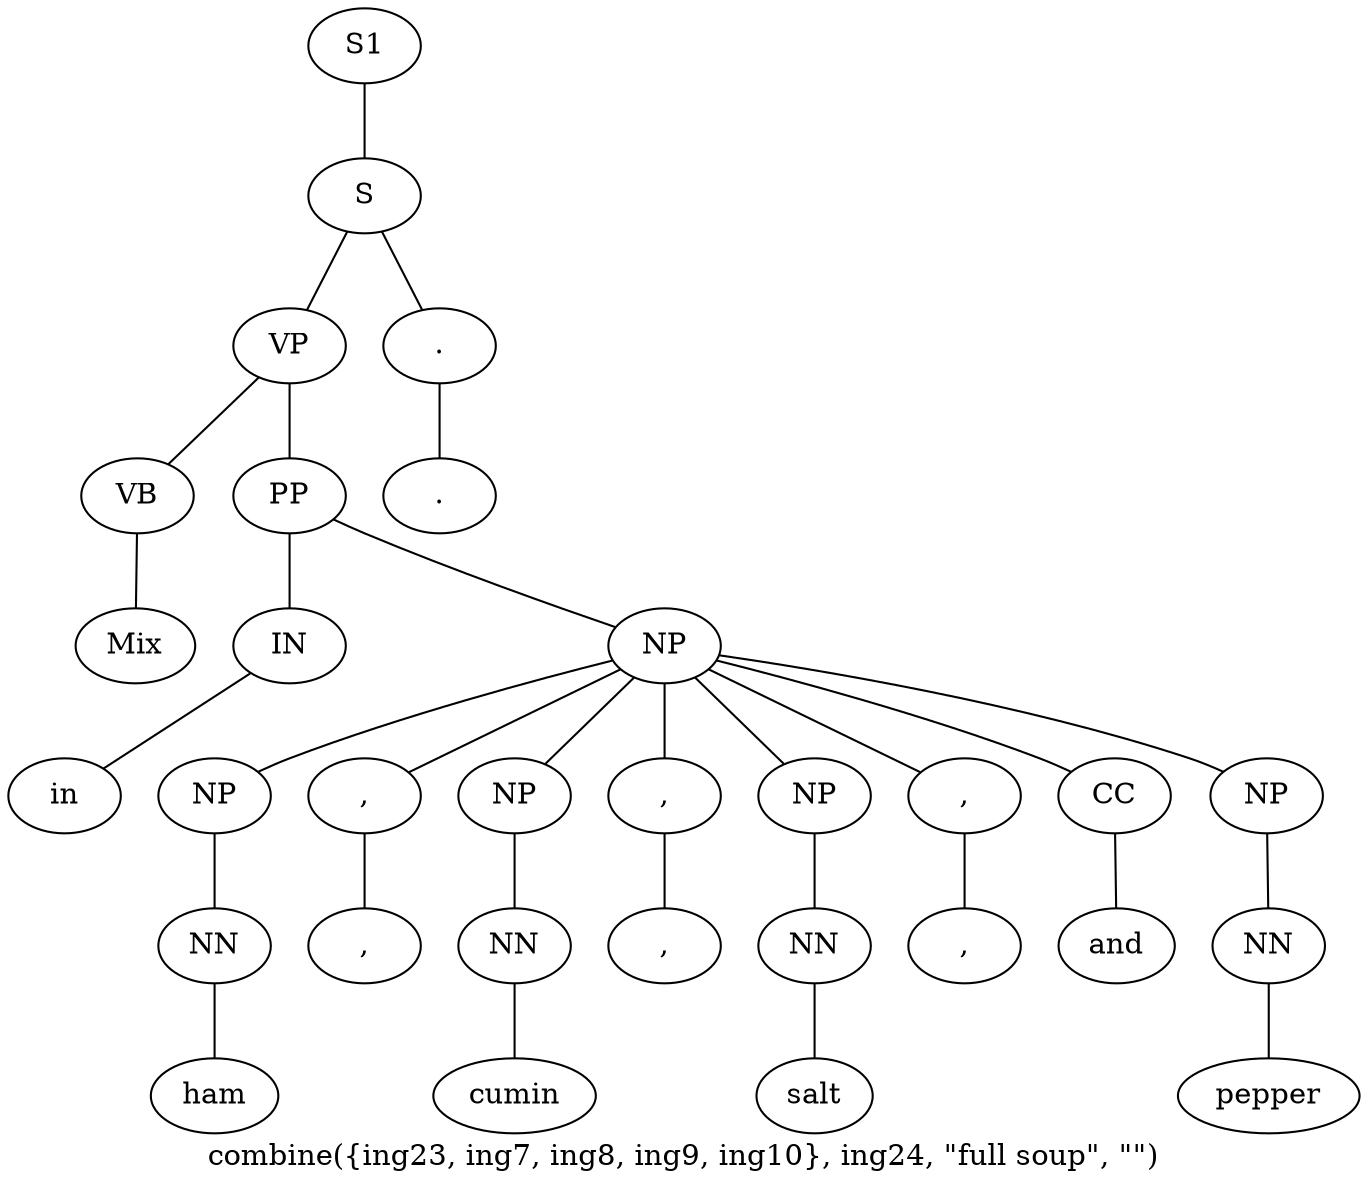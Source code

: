 graph SyntaxGraph {
	label = "combine({ing23, ing7, ing8, ing9, ing10}, ing24, \"full soup\", \"\")";
	Node0 [label="S1"];
	Node1 [label="S"];
	Node2 [label="VP"];
	Node3 [label="VB"];
	Node4 [label="Mix"];
	Node5 [label="PP"];
	Node6 [label="IN"];
	Node7 [label="in"];
	Node8 [label="NP"];
	Node9 [label="NP"];
	Node10 [label="NN"];
	Node11 [label="ham"];
	Node12 [label=","];
	Node13 [label=","];
	Node14 [label="NP"];
	Node15 [label="NN"];
	Node16 [label="cumin"];
	Node17 [label=","];
	Node18 [label=","];
	Node19 [label="NP"];
	Node20 [label="NN"];
	Node21 [label="salt"];
	Node22 [label=","];
	Node23 [label=","];
	Node24 [label="CC"];
	Node25 [label="and"];
	Node26 [label="NP"];
	Node27 [label="NN"];
	Node28 [label="pepper"];
	Node29 [label="."];
	Node30 [label="."];

	Node0 -- Node1;
	Node1 -- Node2;
	Node1 -- Node29;
	Node2 -- Node3;
	Node2 -- Node5;
	Node3 -- Node4;
	Node5 -- Node6;
	Node5 -- Node8;
	Node6 -- Node7;
	Node8 -- Node9;
	Node8 -- Node12;
	Node8 -- Node14;
	Node8 -- Node17;
	Node8 -- Node19;
	Node8 -- Node22;
	Node8 -- Node24;
	Node8 -- Node26;
	Node9 -- Node10;
	Node10 -- Node11;
	Node12 -- Node13;
	Node14 -- Node15;
	Node15 -- Node16;
	Node17 -- Node18;
	Node19 -- Node20;
	Node20 -- Node21;
	Node22 -- Node23;
	Node24 -- Node25;
	Node26 -- Node27;
	Node27 -- Node28;
	Node29 -- Node30;
}